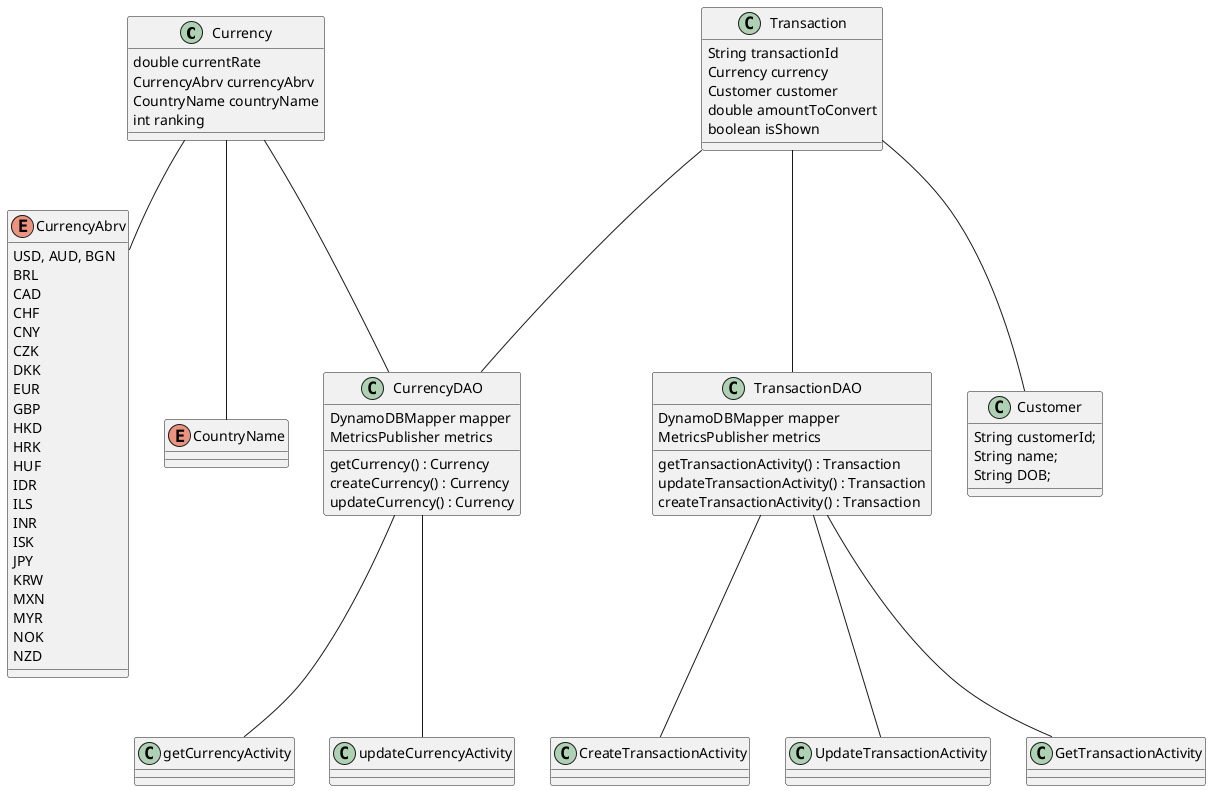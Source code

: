 @startuml
Currency -- CurrencyAbrv
Transaction -- TransactionDAO
TransactionDAO -- CreateTransactionActivity
TransactionDAO -- UpdateTransactionActivity
TransactionDAO -- GetTransactionActivity
Currency -- CurrencyDAO
Transaction -- Customer
Transaction -- CurrencyDAO
CurrencyDAO -- getCurrencyActivity
CurrencyDAO -- updateCurrencyActivity
Currency -- CountryName
class Currency {
double currentRate
CurrencyAbrv currencyAbrv
CountryName countryName
int ranking
}
ENUM CountryName{

}

ENUM CurrencyAbrv {
USD, AUD, BGN
BRL
CAD
CHF
CNY
CZK
DKK
EUR
GBP
HKD
HRK
HUF
IDR
ILS
INR
ISK
JPY
KRW
MXN
MYR
NOK
NZD
}
class CurrencyDAO {
DynamoDBMapper mapper
MetricsPublisher metrics
getCurrency() : Currency
createCurrency() : Currency
updateCurrency() : Currency
}

class updateCurrencyActivity{
}
class getCurrencyActivity {
}
class TransactionDAO {
DynamoDBMapper mapper
MetricsPublisher metrics
getTransactionActivity() : Transaction
updateTransactionActivity() : Transaction
createTransactionActivity() : Transaction
}
class Transaction {
String transactionId
Currency currency
Customer customer
double amountToConvert
boolean isShown
}
class UpdateTransactionActivity {
}
class CreateTransactionActivity {
}
class GetTransactionActivity {
}
class Customer {
String customerId;
String name;
String DOB;
}
@enduml
